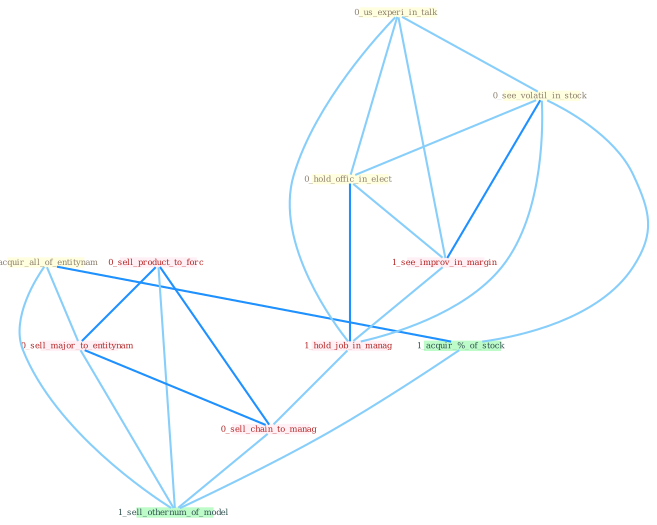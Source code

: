 Graph G{ 
    node
    [shape=polygon,style=filled,width=.5,height=.06,color="#BDFCC9",fixedsize=true,fontsize=4,
    fontcolor="#2f4f4f"];
    {node
    [color="#ffffe0", fontcolor="#8b7d6b"] "1_acquir_all_of_entitynam " "0_us_experi_in_talk " "0_see_volatil_in_stock " "0_hold_offic_in_elect "}
{node [color="#fff0f5", fontcolor="#b22222"] "1_see_improv_in_margin " "1_hold_job_in_manag " "0_sell_product_to_forc " "0_sell_major_to_entitynam " "0_sell_chain_to_manag "}
edge [color="#B0E2FF"];

	"1_acquir_all_of_entitynam " -- "1_acquir_%_of_stock " [w="2", color="#1e90ff" , len=0.8];
	"1_acquir_all_of_entitynam " -- "0_sell_major_to_entitynam " [w="1", color="#87cefa" ];
	"1_acquir_all_of_entitynam " -- "1_sell_othernum_of_model " [w="1", color="#87cefa" ];
	"0_us_experi_in_talk " -- "0_see_volatil_in_stock " [w="1", color="#87cefa" ];
	"0_us_experi_in_talk " -- "0_hold_offic_in_elect " [w="1", color="#87cefa" ];
	"0_us_experi_in_talk " -- "1_see_improv_in_margin " [w="1", color="#87cefa" ];
	"0_us_experi_in_talk " -- "1_hold_job_in_manag " [w="1", color="#87cefa" ];
	"0_see_volatil_in_stock " -- "0_hold_offic_in_elect " [w="1", color="#87cefa" ];
	"0_see_volatil_in_stock " -- "1_see_improv_in_margin " [w="2", color="#1e90ff" , len=0.8];
	"0_see_volatil_in_stock " -- "1_acquir_%_of_stock " [w="1", color="#87cefa" ];
	"0_see_volatil_in_stock " -- "1_hold_job_in_manag " [w="1", color="#87cefa" ];
	"0_hold_offic_in_elect " -- "1_see_improv_in_margin " [w="1", color="#87cefa" ];
	"0_hold_offic_in_elect " -- "1_hold_job_in_manag " [w="2", color="#1e90ff" , len=0.8];
	"1_see_improv_in_margin " -- "1_hold_job_in_manag " [w="1", color="#87cefa" ];
	"1_acquir_%_of_stock " -- "1_sell_othernum_of_model " [w="1", color="#87cefa" ];
	"1_hold_job_in_manag " -- "0_sell_chain_to_manag " [w="1", color="#87cefa" ];
	"0_sell_product_to_forc " -- "0_sell_major_to_entitynam " [w="2", color="#1e90ff" , len=0.8];
	"0_sell_product_to_forc " -- "0_sell_chain_to_manag " [w="2", color="#1e90ff" , len=0.8];
	"0_sell_product_to_forc " -- "1_sell_othernum_of_model " [w="1", color="#87cefa" ];
	"0_sell_major_to_entitynam " -- "0_sell_chain_to_manag " [w="2", color="#1e90ff" , len=0.8];
	"0_sell_major_to_entitynam " -- "1_sell_othernum_of_model " [w="1", color="#87cefa" ];
	"0_sell_chain_to_manag " -- "1_sell_othernum_of_model " [w="1", color="#87cefa" ];
}